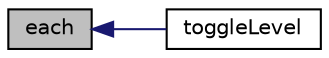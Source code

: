 digraph "each"
{
  edge [fontname="Helvetica",fontsize="10",labelfontname="Helvetica",labelfontsize="10"];
  node [fontname="Helvetica",fontsize="10",shape=record];
  rankdir="LR";
  Node1 [label="each",height=0.2,width=0.4,color="black", fillcolor="grey75", style="filled", fontcolor="black"];
  Node1 -> Node2 [dir="back",color="midnightblue",fontsize="10",style="solid",fontname="Helvetica"];
  Node2 [label="toggleLevel",height=0.2,width=0.4,color="black", fillcolor="white", style="filled",URL="$dynsections_8js.html#a19f577cc1ba571396a85bb1f48bf4df2"];
}
